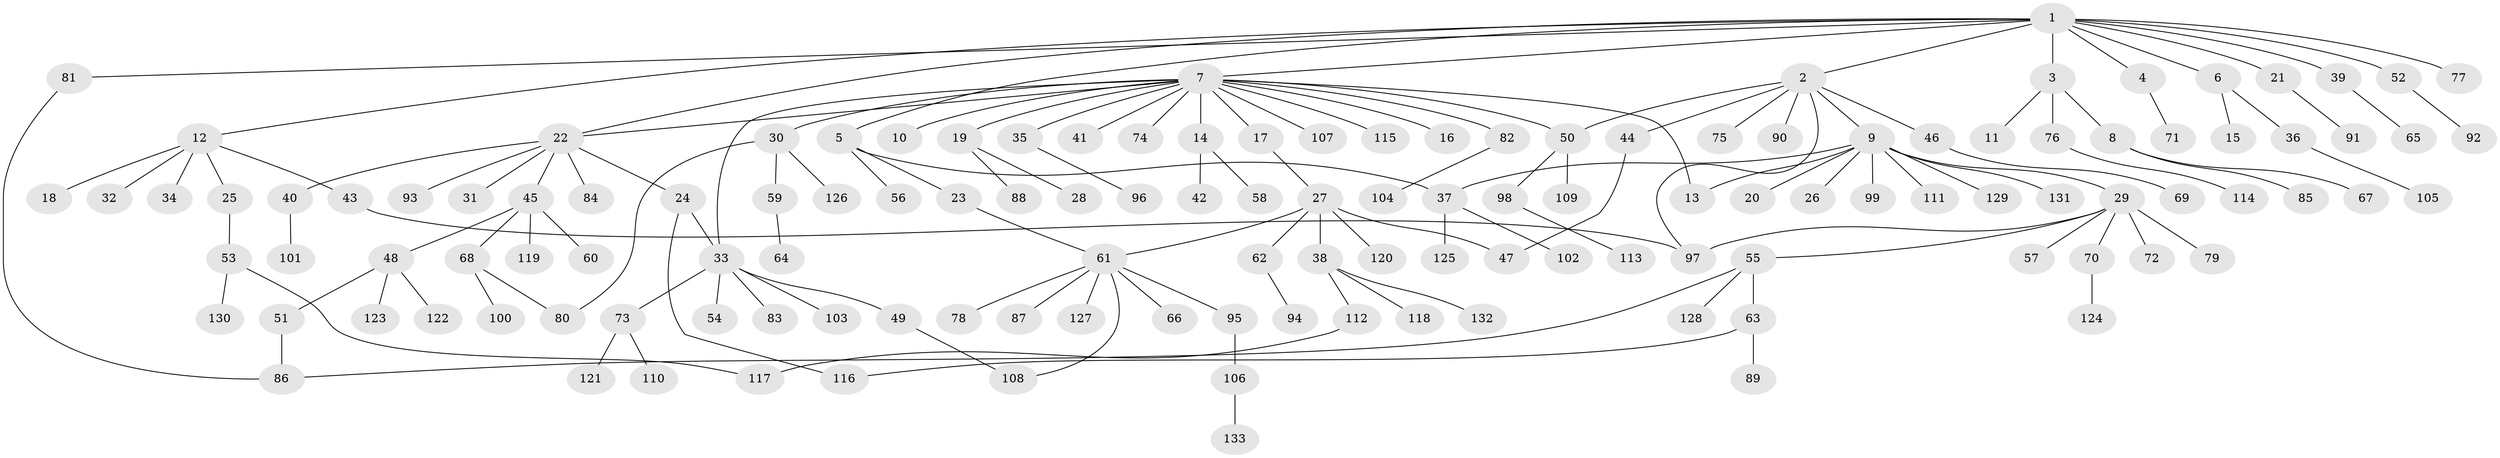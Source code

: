 // Generated by graph-tools (version 1.1) at 2025/48/03/09/25 04:48:52]
// undirected, 133 vertices, 147 edges
graph export_dot {
graph [start="1"]
  node [color=gray90,style=filled];
  1;
  2;
  3;
  4;
  5;
  6;
  7;
  8;
  9;
  10;
  11;
  12;
  13;
  14;
  15;
  16;
  17;
  18;
  19;
  20;
  21;
  22;
  23;
  24;
  25;
  26;
  27;
  28;
  29;
  30;
  31;
  32;
  33;
  34;
  35;
  36;
  37;
  38;
  39;
  40;
  41;
  42;
  43;
  44;
  45;
  46;
  47;
  48;
  49;
  50;
  51;
  52;
  53;
  54;
  55;
  56;
  57;
  58;
  59;
  60;
  61;
  62;
  63;
  64;
  65;
  66;
  67;
  68;
  69;
  70;
  71;
  72;
  73;
  74;
  75;
  76;
  77;
  78;
  79;
  80;
  81;
  82;
  83;
  84;
  85;
  86;
  87;
  88;
  89;
  90;
  91;
  92;
  93;
  94;
  95;
  96;
  97;
  98;
  99;
  100;
  101;
  102;
  103;
  104;
  105;
  106;
  107;
  108;
  109;
  110;
  111;
  112;
  113;
  114;
  115;
  116;
  117;
  118;
  119;
  120;
  121;
  122;
  123;
  124;
  125;
  126;
  127;
  128;
  129;
  130;
  131;
  132;
  133;
  1 -- 2;
  1 -- 3;
  1 -- 4;
  1 -- 5;
  1 -- 6;
  1 -- 7;
  1 -- 12;
  1 -- 21;
  1 -- 22;
  1 -- 39;
  1 -- 52;
  1 -- 77;
  1 -- 81;
  2 -- 9;
  2 -- 44;
  2 -- 46;
  2 -- 50;
  2 -- 75;
  2 -- 90;
  2 -- 97;
  3 -- 8;
  3 -- 11;
  3 -- 76;
  4 -- 71;
  5 -- 23;
  5 -- 37;
  5 -- 56;
  6 -- 15;
  6 -- 36;
  7 -- 10;
  7 -- 13;
  7 -- 14;
  7 -- 16;
  7 -- 17;
  7 -- 19;
  7 -- 22;
  7 -- 30;
  7 -- 33;
  7 -- 35;
  7 -- 41;
  7 -- 50;
  7 -- 74;
  7 -- 82;
  7 -- 107;
  7 -- 115;
  8 -- 67;
  8 -- 85;
  9 -- 13;
  9 -- 20;
  9 -- 26;
  9 -- 29;
  9 -- 37;
  9 -- 99;
  9 -- 111;
  9 -- 129;
  9 -- 131;
  12 -- 18;
  12 -- 25;
  12 -- 32;
  12 -- 34;
  12 -- 43;
  14 -- 42;
  14 -- 58;
  17 -- 27;
  19 -- 28;
  19 -- 88;
  21 -- 91;
  22 -- 24;
  22 -- 31;
  22 -- 40;
  22 -- 45;
  22 -- 84;
  22 -- 93;
  23 -- 61;
  24 -- 33;
  24 -- 116;
  25 -- 53;
  27 -- 38;
  27 -- 47;
  27 -- 61;
  27 -- 62;
  27 -- 120;
  29 -- 55;
  29 -- 57;
  29 -- 70;
  29 -- 72;
  29 -- 79;
  29 -- 97;
  30 -- 59;
  30 -- 80;
  30 -- 126;
  33 -- 49;
  33 -- 54;
  33 -- 73;
  33 -- 83;
  33 -- 103;
  35 -- 96;
  36 -- 105;
  37 -- 102;
  37 -- 125;
  38 -- 112;
  38 -- 118;
  38 -- 132;
  39 -- 65;
  40 -- 101;
  43 -- 97;
  44 -- 47;
  45 -- 48;
  45 -- 60;
  45 -- 68;
  45 -- 119;
  46 -- 69;
  48 -- 51;
  48 -- 122;
  48 -- 123;
  49 -- 108;
  50 -- 98;
  50 -- 109;
  51 -- 86;
  52 -- 92;
  53 -- 117;
  53 -- 130;
  55 -- 63;
  55 -- 86;
  55 -- 128;
  59 -- 64;
  61 -- 66;
  61 -- 78;
  61 -- 87;
  61 -- 95;
  61 -- 108;
  61 -- 127;
  62 -- 94;
  63 -- 89;
  63 -- 116;
  68 -- 80;
  68 -- 100;
  70 -- 124;
  73 -- 110;
  73 -- 121;
  76 -- 114;
  81 -- 86;
  82 -- 104;
  95 -- 106;
  98 -- 113;
  106 -- 133;
  112 -- 117;
}
